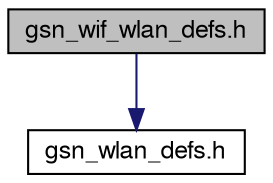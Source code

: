 digraph G
{
  edge [fontname="FreeSans",fontsize="12",labelfontname="FreeSans",labelfontsize="12"];
  node [fontname="FreeSans",fontsize="12",shape=record];
  Node1 [label="gsn_wif_wlan_defs.h",height=0.2,width=0.4,color="black", fillcolor="grey75", style="filled" fontcolor="black"];
  Node1 -> Node2 [color="midnightblue",fontsize="12",style="solid"];
  Node2 [label="gsn_wlan_defs.h",height=0.2,width=0.4,color="black", fillcolor="white", style="filled",URL="$a00636.html",tooltip="GSN WLAN definitions public header."];
}
